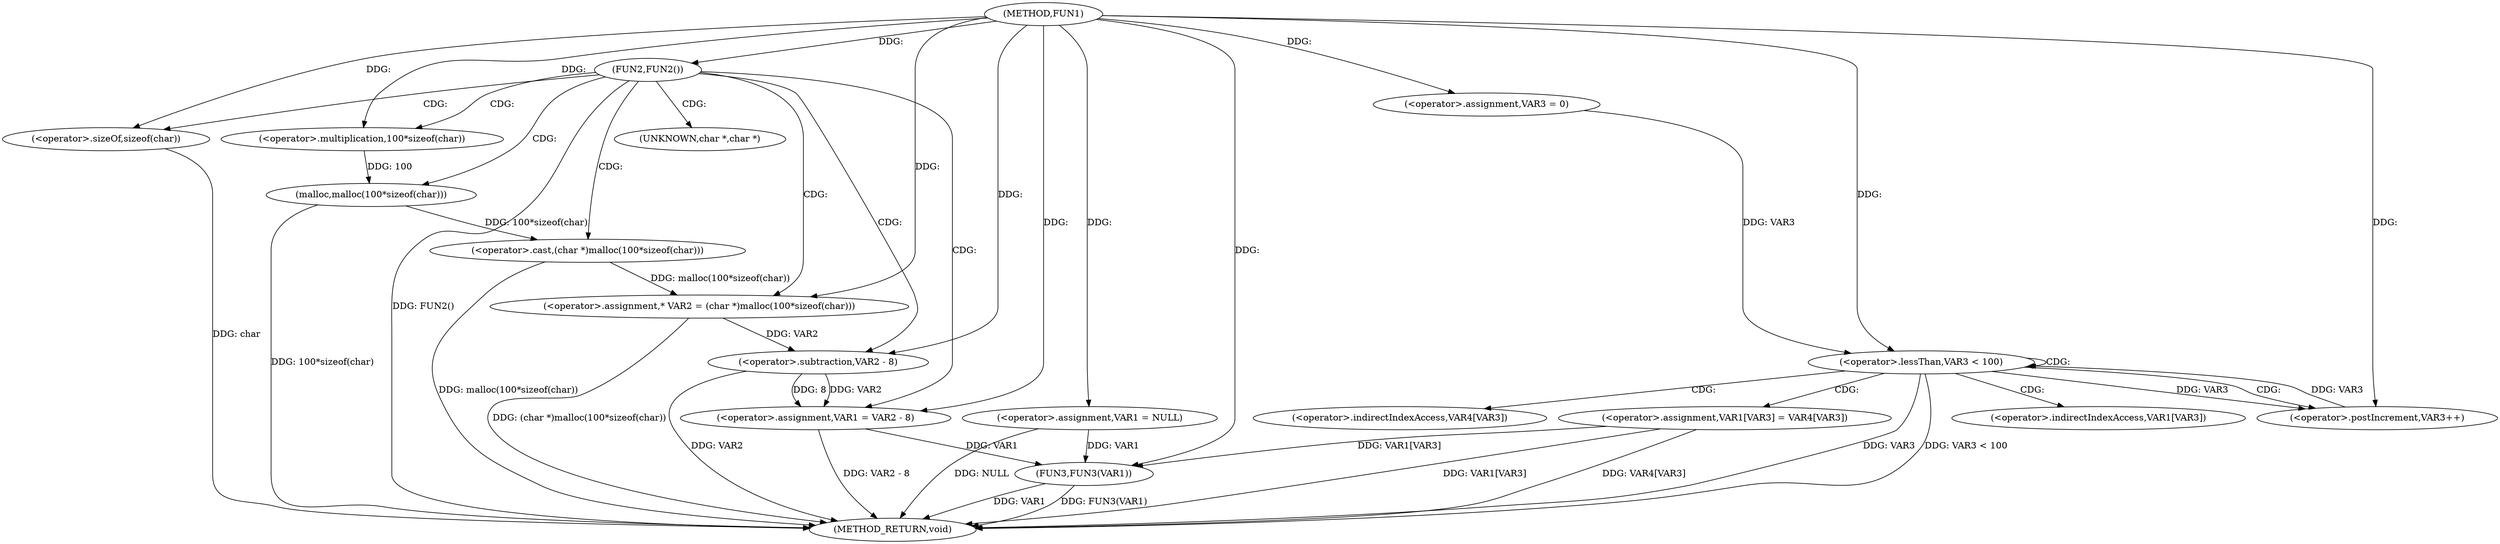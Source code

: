 digraph FUN1 {  
"1000100" [label = "(METHOD,FUN1)" ]
"1000147" [label = "(METHOD_RETURN,void)" ]
"1000103" [label = "(<operator>.assignment,VAR1 = NULL)" ]
"1000107" [label = "(FUN2,FUN2())" ]
"1000111" [label = "(<operator>.assignment,* VAR2 = (char *)malloc(100*sizeof(char)))" ]
"1000113" [label = "(<operator>.cast,(char *)malloc(100*sizeof(char)))" ]
"1000115" [label = "(malloc,malloc(100*sizeof(char)))" ]
"1000116" [label = "(<operator>.multiplication,100*sizeof(char))" ]
"1000118" [label = "(<operator>.sizeOf,sizeof(char))" ]
"1000120" [label = "(<operator>.assignment,VAR1 = VAR2 - 8)" ]
"1000122" [label = "(<operator>.subtraction,VAR2 - 8)" ]
"1000129" [label = "(<operator>.assignment,VAR3 = 0)" ]
"1000132" [label = "(<operator>.lessThan,VAR3 < 100)" ]
"1000135" [label = "(<operator>.postIncrement,VAR3++)" ]
"1000138" [label = "(<operator>.assignment,VAR1[VAR3] = VAR4[VAR3])" ]
"1000145" [label = "(FUN3,FUN3(VAR1))" ]
"1000114" [label = "(UNKNOWN,char *,char *)" ]
"1000139" [label = "(<operator>.indirectIndexAccess,VAR1[VAR3])" ]
"1000142" [label = "(<operator>.indirectIndexAccess,VAR4[VAR3])" ]
  "1000138" -> "1000147"  [ label = "DDG: VAR4[VAR3]"] 
  "1000107" -> "1000147"  [ label = "DDG: FUN2()"] 
  "1000103" -> "1000147"  [ label = "DDG: NULL"] 
  "1000113" -> "1000147"  [ label = "DDG: malloc(100*sizeof(char))"] 
  "1000132" -> "1000147"  [ label = "DDG: VAR3"] 
  "1000118" -> "1000147"  [ label = "DDG: char"] 
  "1000145" -> "1000147"  [ label = "DDG: VAR1"] 
  "1000122" -> "1000147"  [ label = "DDG: VAR2"] 
  "1000132" -> "1000147"  [ label = "DDG: VAR3 < 100"] 
  "1000138" -> "1000147"  [ label = "DDG: VAR1[VAR3]"] 
  "1000111" -> "1000147"  [ label = "DDG: (char *)malloc(100*sizeof(char))"] 
  "1000120" -> "1000147"  [ label = "DDG: VAR2 - 8"] 
  "1000145" -> "1000147"  [ label = "DDG: FUN3(VAR1)"] 
  "1000115" -> "1000147"  [ label = "DDG: 100*sizeof(char)"] 
  "1000100" -> "1000103"  [ label = "DDG: "] 
  "1000100" -> "1000107"  [ label = "DDG: "] 
  "1000113" -> "1000111"  [ label = "DDG: malloc(100*sizeof(char))"] 
  "1000100" -> "1000111"  [ label = "DDG: "] 
  "1000115" -> "1000113"  [ label = "DDG: 100*sizeof(char)"] 
  "1000116" -> "1000115"  [ label = "DDG: 100"] 
  "1000100" -> "1000116"  [ label = "DDG: "] 
  "1000100" -> "1000118"  [ label = "DDG: "] 
  "1000122" -> "1000120"  [ label = "DDG: VAR2"] 
  "1000122" -> "1000120"  [ label = "DDG: 8"] 
  "1000100" -> "1000120"  [ label = "DDG: "] 
  "1000111" -> "1000122"  [ label = "DDG: VAR2"] 
  "1000100" -> "1000122"  [ label = "DDG: "] 
  "1000100" -> "1000129"  [ label = "DDG: "] 
  "1000129" -> "1000132"  [ label = "DDG: VAR3"] 
  "1000135" -> "1000132"  [ label = "DDG: VAR3"] 
  "1000100" -> "1000132"  [ label = "DDG: "] 
  "1000132" -> "1000135"  [ label = "DDG: VAR3"] 
  "1000100" -> "1000135"  [ label = "DDG: "] 
  "1000103" -> "1000145"  [ label = "DDG: VAR1"] 
  "1000138" -> "1000145"  [ label = "DDG: VAR1[VAR3]"] 
  "1000120" -> "1000145"  [ label = "DDG: VAR1"] 
  "1000100" -> "1000145"  [ label = "DDG: "] 
  "1000107" -> "1000116"  [ label = "CDG: "] 
  "1000107" -> "1000120"  [ label = "CDG: "] 
  "1000107" -> "1000113"  [ label = "CDG: "] 
  "1000107" -> "1000111"  [ label = "CDG: "] 
  "1000107" -> "1000114"  [ label = "CDG: "] 
  "1000107" -> "1000115"  [ label = "CDG: "] 
  "1000107" -> "1000118"  [ label = "CDG: "] 
  "1000107" -> "1000122"  [ label = "CDG: "] 
  "1000132" -> "1000132"  [ label = "CDG: "] 
  "1000132" -> "1000142"  [ label = "CDG: "] 
  "1000132" -> "1000139"  [ label = "CDG: "] 
  "1000132" -> "1000135"  [ label = "CDG: "] 
  "1000132" -> "1000138"  [ label = "CDG: "] 
}
